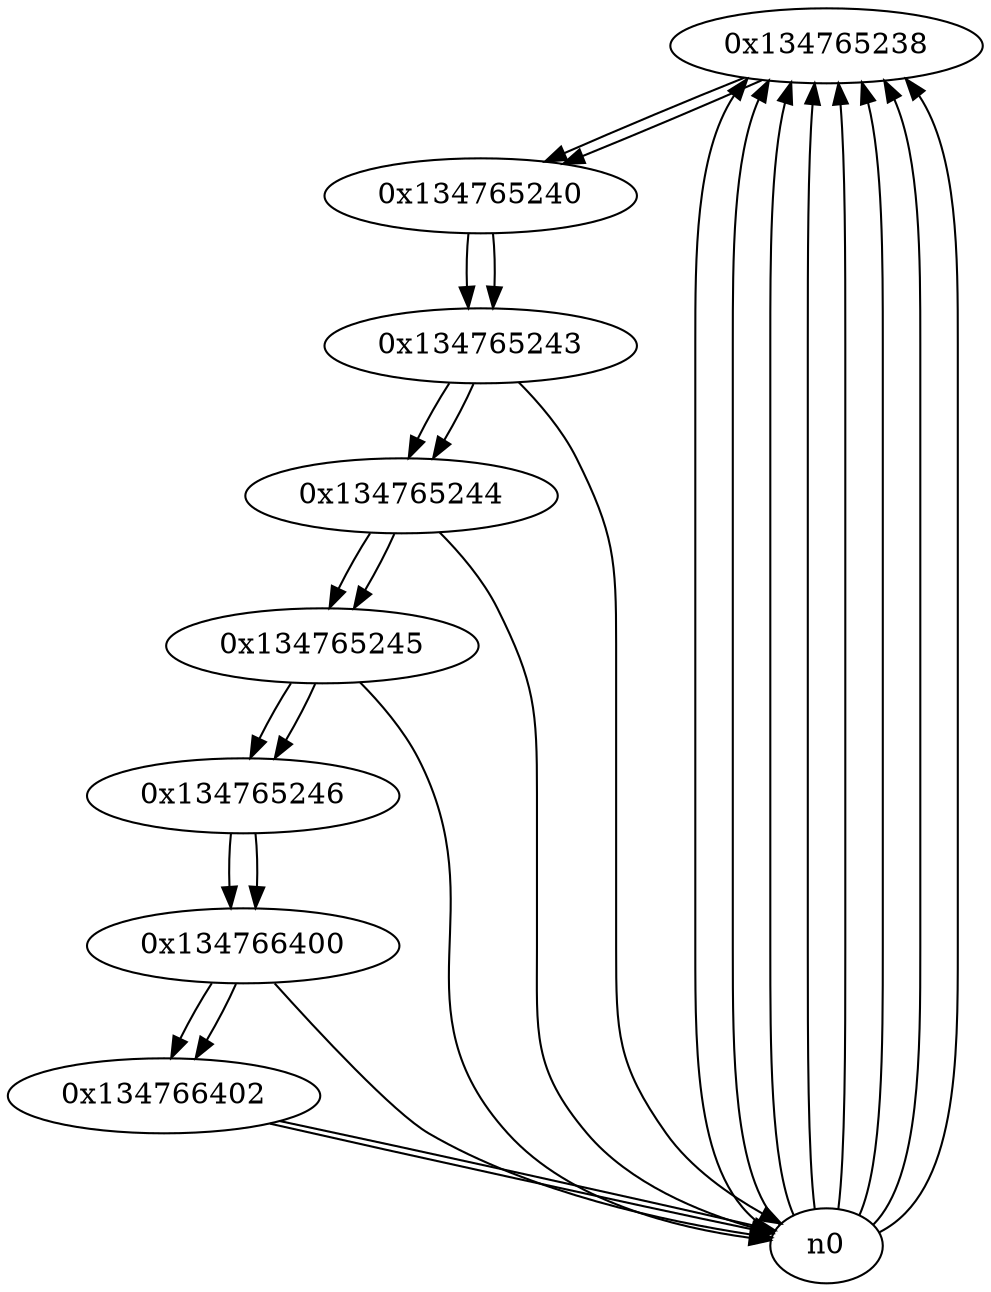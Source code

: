 digraph G{
/* nodes */
  n1 [label="0x134765238"]
  n2 [label="0x134765240"]
  n3 [label="0x134765243"]
  n4 [label="0x134765244"]
  n5 [label="0x134765245"]
  n6 [label="0x134765246"]
  n7 [label="0x134766400"]
  n8 [label="0x134766402"]
/* edges */
n1 -> n2;
n0 -> n1;
n0 -> n1;
n0 -> n1;
n0 -> n1;
n0 -> n1;
n0 -> n1;
n0 -> n1;
n0 -> n1;
n2 -> n3;
n1 -> n2;
n3 -> n4;
n3 -> n0;
n2 -> n3;
n4 -> n5;
n4 -> n0;
n3 -> n4;
n5 -> n6;
n5 -> n0;
n4 -> n5;
n6 -> n7;
n5 -> n6;
n7 -> n8;
n7 -> n0;
n6 -> n7;
n8 -> n0;
n8 -> n0;
n7 -> n8;
}
